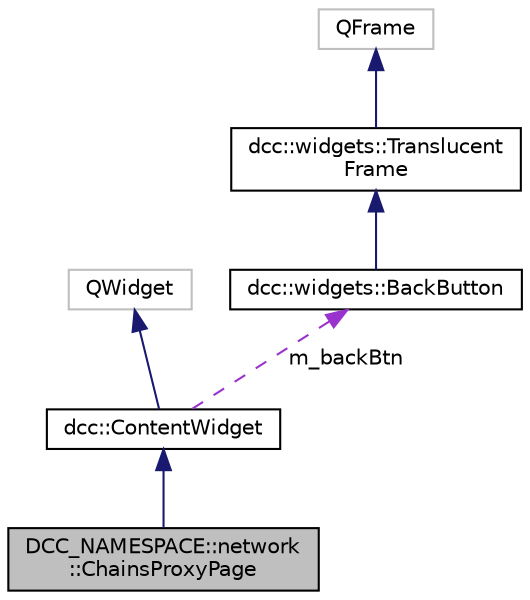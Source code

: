 digraph "DCC_NAMESPACE::network::ChainsProxyPage"
{
  edge [fontname="Helvetica",fontsize="10",labelfontname="Helvetica",labelfontsize="10"];
  node [fontname="Helvetica",fontsize="10",shape=record];
  Node3 [label="DCC_NAMESPACE::network\l::ChainsProxyPage",height=0.2,width=0.4,color="black", fillcolor="grey75", style="filled", fontcolor="black"];
  Node4 -> Node3 [dir="back",color="midnightblue",fontsize="10",style="solid",fontname="Helvetica"];
  Node4 [label="dcc::ContentWidget",height=0.2,width=0.4,color="black", fillcolor="white", style="filled",URL="$classdcc_1_1_content_widget.html"];
  Node5 -> Node4 [dir="back",color="midnightblue",fontsize="10",style="solid",fontname="Helvetica"];
  Node5 [label="QWidget",height=0.2,width=0.4,color="grey75", fillcolor="white", style="filled"];
  Node6 -> Node4 [dir="back",color="darkorchid3",fontsize="10",style="dashed",label=" m_backBtn" ,fontname="Helvetica"];
  Node6 [label="dcc::widgets::BackButton",height=0.2,width=0.4,color="black", fillcolor="white", style="filled",URL="$classdcc_1_1widgets_1_1_back_button.html"];
  Node7 -> Node6 [dir="back",color="midnightblue",fontsize="10",style="solid",fontname="Helvetica"];
  Node7 [label="dcc::widgets::Translucent\lFrame",height=0.2,width=0.4,color="black", fillcolor="white", style="filled",URL="$classdcc_1_1widgets_1_1_translucent_frame.html"];
  Node8 -> Node7 [dir="back",color="midnightblue",fontsize="10",style="solid",fontname="Helvetica"];
  Node8 [label="QFrame",height=0.2,width=0.4,color="grey75", fillcolor="white", style="filled"];
}
